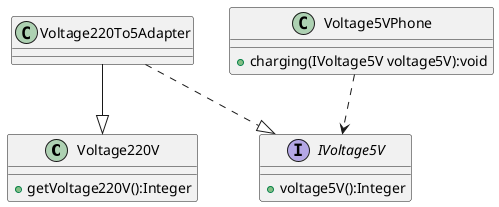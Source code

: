 @startuml

class Voltage220V
class Voltage220To5Adapter
interface IVoltage5V
class Voltage5VPhone

Voltage220To5Adapter --|> Voltage220V
Voltage220To5Adapter ..|> IVoltage5V

Voltage5VPhone ..> IVoltage5V

class Voltage220V {
    +getVoltage220V():Integer
}

class Voltage5VPhone {
    +charging(IVoltage5V voltage5V):void
}

interface IVoltage5V {
    +voltage5V():Integer
}

@enduml